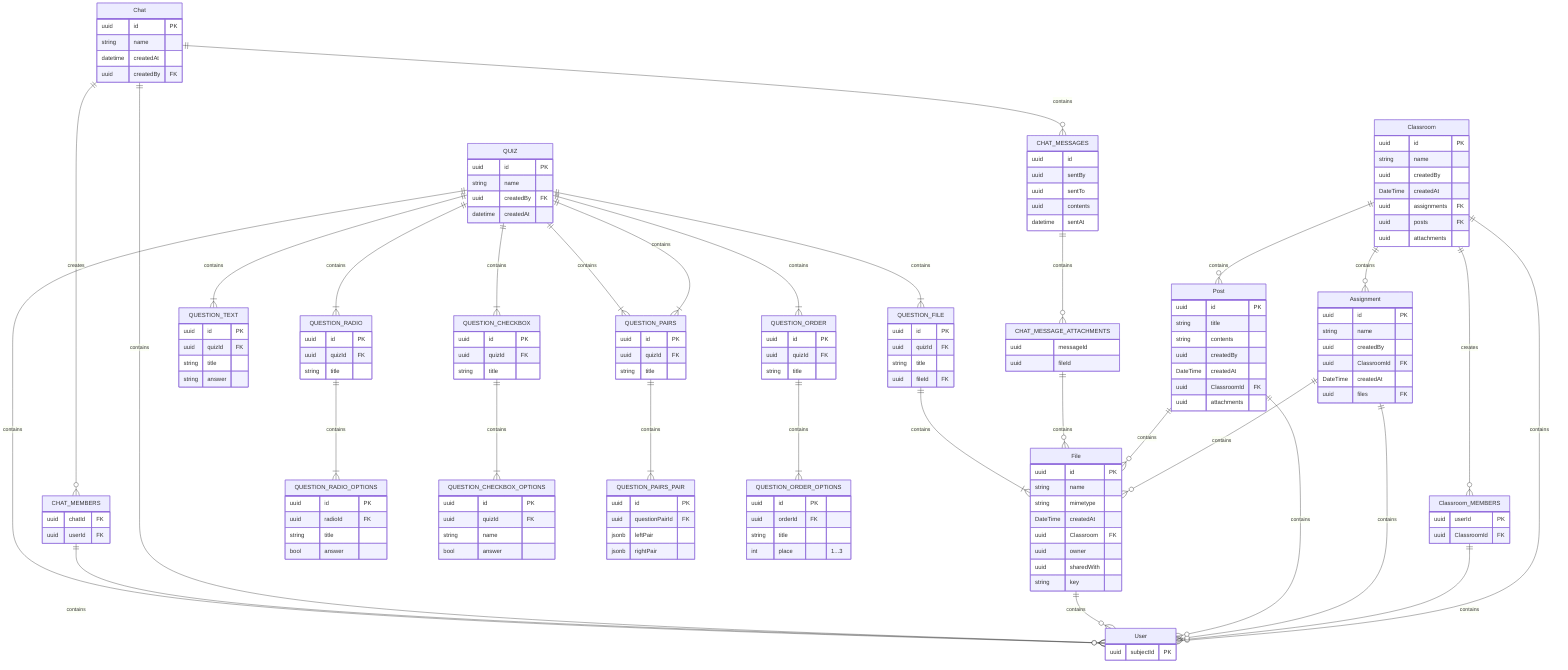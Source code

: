 erDiagram

    User {
        uuid subjectId PK
    }
    Classroom {
        uuid id PK
        string name
        uuid createdBy
        DateTime createdAt
        uuid assignments FK
        uuid posts FK
        uuid attachments 
    }
    Classroom ||--o{ User : "contains"

    Classroom ||--o{ Classroom_MEMBERS : "creates"
    Classroom_MEMBERS ||--o{ User : "contains"

    Classroom_MEMBERS {
        uuid userId PK
        uuid ClassroomId FK
    }

    Classroom ||--o{ Assignment : "contains"
    Assignment ||--o{ File : "contains"
    Assignment ||--o{ User : "contains"
    Assignment {
        uuid id PK
        string name
        uuid createdBy
        uuid ClassroomId FK
        DateTime createdAt
        uuid files FK
    }
  
    Classroom ||--o{ Post : "contains"
    Post ||--o{ File : "contains"
    Post ||--o{ User : "contains"

    Post {
        uuid id PK
        string title
        string contents 
        uuid createdBy
        DateTime createdAt
        uuid ClassroomId FK
        uuid attachments 
    }

    File ||--o{ User : "contains"
    File {
        uuid id PK
        string name
        string mimetype 
        DateTime createdAt
        uuid Classroom FK
        uuid owner
        uuid sharedWith
        string key
    }

    Chat ||--o{ CHAT_MEMBERS : "creates"
    Chat ||--o{ User : "contains"
    Chat ||--o{ CHAT_MESSAGES : "contains"
    Chat {
        uuid id PK
        string name
        datetime createdAt
        uuid createdBy FK
    }

    CHAT_MEMBERS ||--o{ User : "contains"
    CHAT_MEMBERS {
        uuid chatId FK
        uuid userId FK
    }
    CHAT_MESSAGES {
        uuid id
        uuid sentBy
        uuid sentTo
        uuid contents
        datetime sentAt
    }
    CHAT_MESSAGES ||--o{ CHAT_MESSAGE_ATTACHMENTS : "contains"
    CHAT_MESSAGE_ATTACHMENTS ||--o{ File : "contains"

    CHAT_MESSAGE_ATTACHMENTS {
        uuid messageId
        uuid fileId

    }



    QUIZ ||--|{  QUESTION_TEXT : contains
    QUESTION_TEXT {
        uuid id PK
        uuid quizId FK
        string title
        string answer
    }

    QUIZ ||--|{  QUESTION_RADIO : contains
    QUESTION_RADIO {
        uuid id PK
        uuid quizId FK
        string title
    }
    QUESTION_RADIO ||--|{  QUESTION_RADIO_OPTIONS : contains
    QUESTION_RADIO_OPTIONS {
        uuid id PK
        uuid radioId FK
        string title
        bool answer
    }

    QUIZ ||--|{  QUESTION_CHECKBOX : contains
    QUESTION_CHECKBOX {
        uuid id PK
        uuid quizId FK
        string title
    }
    QUESTION_CHECKBOX ||--|{  QUESTION_CHECKBOX_OPTIONS : contains
    QUESTION_CHECKBOX_OPTIONS {
        uuid id PK
        uuid quizId FK
        string name
        bool answer
    }

    QUIZ ||--|{  QUESTION_PAIRS : contains
    QUESTION_PAIRS {
        uuid id PK
        uuid quizId FK
        string title
    }

    QUIZ ||--|{  QUESTION_PAIRS : contains
    QUESTION_PAIRS ||--|{  QUESTION_PAIRS_PAIR : contains
    "QUESTION_PAIRS_PAIR" {
        uuid id PK
        uuid questionPairId FK
        jsonb leftPair
        jsonb rightPair
    }

    QUIZ ||--|{  QUESTION_ORDER : contains
    "QUESTION_ORDER" {
        uuid id PK
        uuid quizId FK
        string title
    }
    QUESTION_ORDER ||--|{  QUESTION_ORDER_OPTIONS : contains
    QUESTION_ORDER_OPTIONS {
        uuid id PK
        uuid orderId FK
        string title
        int place "1...3"
    }

    QUIZ ||--|{  QUESTION_FILE : contains
    QUESTION_FILE ||--|{  File : contains
    QUESTION_FILE {
        uuid id PK
        uuid quizId FK
        string title
        uuid fileId FK
    }

    QUIZ ||--o{ User : "contains"
    QUIZ {
        uuid id PK
        string name
        uuid createdBy FK
        datetime createdAt
    }
